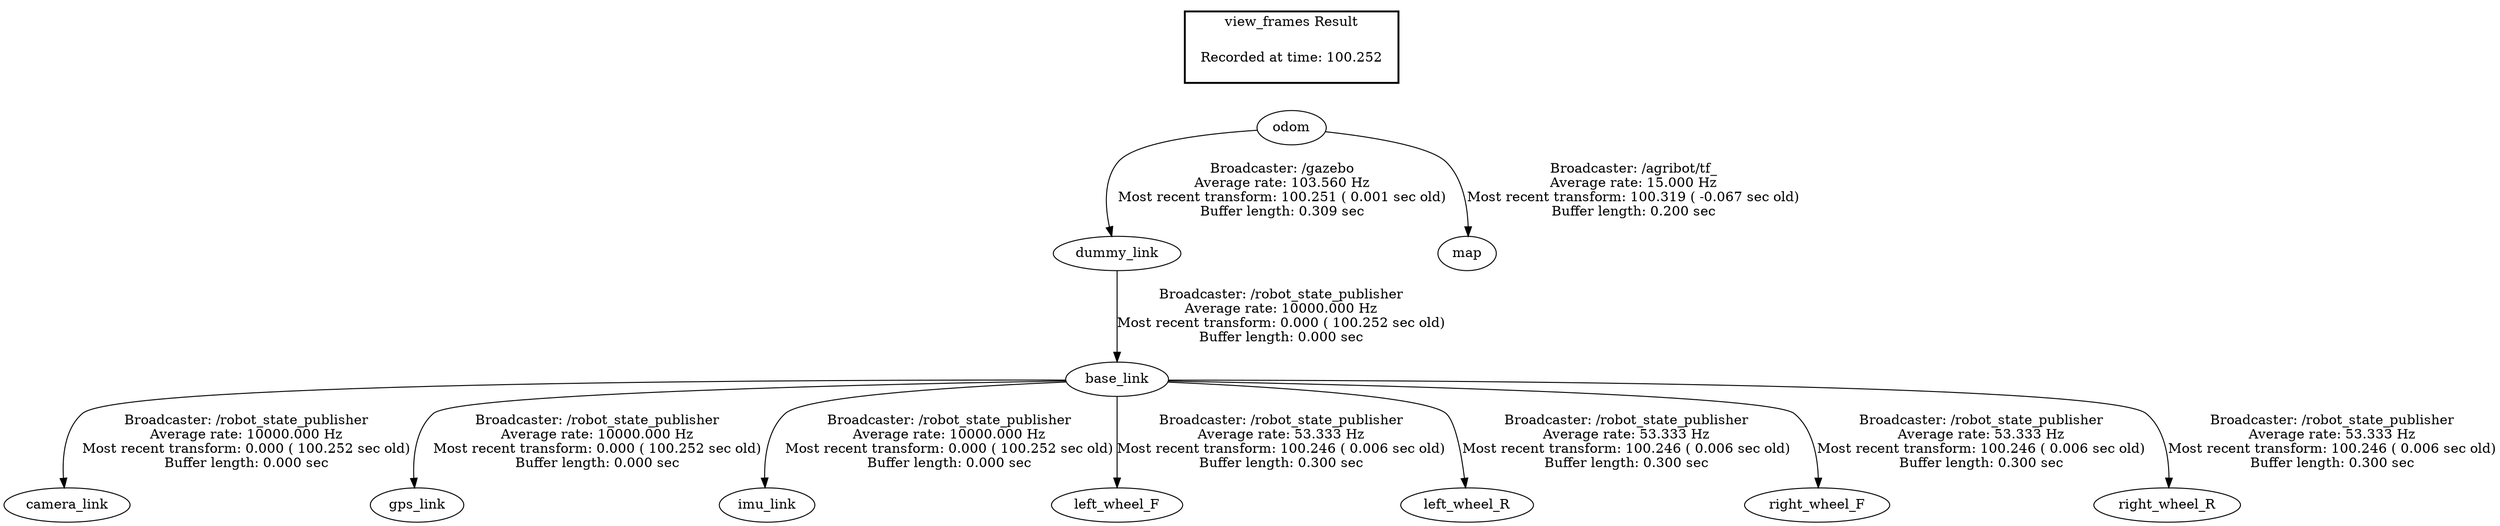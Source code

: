 digraph G {
"base_link" -> "camera_link"[label="Broadcaster: /robot_state_publisher\nAverage rate: 10000.000 Hz\nMost recent transform: 0.000 ( 100.252 sec old)\nBuffer length: 0.000 sec\n"];
"dummy_link" -> "base_link"[label="Broadcaster: /robot_state_publisher\nAverage rate: 10000.000 Hz\nMost recent transform: 0.000 ( 100.252 sec old)\nBuffer length: 0.000 sec\n"];
"odom" -> "dummy_link"[label="Broadcaster: /gazebo\nAverage rate: 103.560 Hz\nMost recent transform: 100.251 ( 0.001 sec old)\nBuffer length: 0.309 sec\n"];
"base_link" -> "gps_link"[label="Broadcaster: /robot_state_publisher\nAverage rate: 10000.000 Hz\nMost recent transform: 0.000 ( 100.252 sec old)\nBuffer length: 0.000 sec\n"];
"base_link" -> "imu_link"[label="Broadcaster: /robot_state_publisher\nAverage rate: 10000.000 Hz\nMost recent transform: 0.000 ( 100.252 sec old)\nBuffer length: 0.000 sec\n"];
"base_link" -> "left_wheel_F"[label="Broadcaster: /robot_state_publisher\nAverage rate: 53.333 Hz\nMost recent transform: 100.246 ( 0.006 sec old)\nBuffer length: 0.300 sec\n"];
"base_link" -> "left_wheel_R"[label="Broadcaster: /robot_state_publisher\nAverage rate: 53.333 Hz\nMost recent transform: 100.246 ( 0.006 sec old)\nBuffer length: 0.300 sec\n"];
"base_link" -> "right_wheel_F"[label="Broadcaster: /robot_state_publisher\nAverage rate: 53.333 Hz\nMost recent transform: 100.246 ( 0.006 sec old)\nBuffer length: 0.300 sec\n"];
"base_link" -> "right_wheel_R"[label="Broadcaster: /robot_state_publisher\nAverage rate: 53.333 Hz\nMost recent transform: 100.246 ( 0.006 sec old)\nBuffer length: 0.300 sec\n"];
"odom" -> "map"[label="Broadcaster: /agribot/tf_\nAverage rate: 15.000 Hz\nMost recent transform: 100.319 ( -0.067 sec old)\nBuffer length: 0.200 sec\n"];
edge [style=invis];
 subgraph cluster_legend { style=bold; color=black; label ="view_frames Result";
"Recorded at time: 100.252"[ shape=plaintext ] ;
 }->"odom";
}